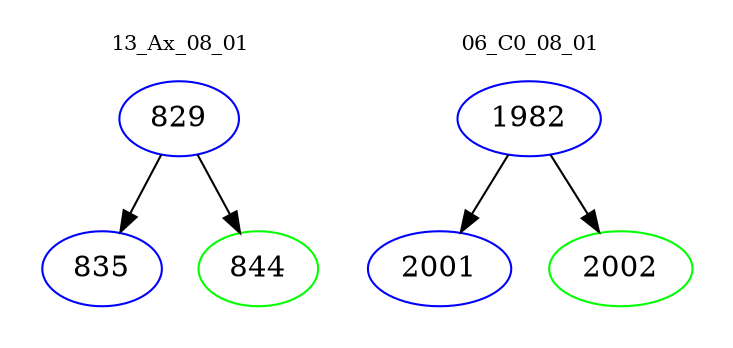 digraph{
subgraph cluster_0 {
color = white
label = "13_Ax_08_01";
fontsize=10;
T0_829 [label="829", color="blue"]
T0_829 -> T0_835 [color="black"]
T0_835 [label="835", color="blue"]
T0_829 -> T0_844 [color="black"]
T0_844 [label="844", color="green"]
}
subgraph cluster_1 {
color = white
label = "06_C0_08_01";
fontsize=10;
T1_1982 [label="1982", color="blue"]
T1_1982 -> T1_2001 [color="black"]
T1_2001 [label="2001", color="blue"]
T1_1982 -> T1_2002 [color="black"]
T1_2002 [label="2002", color="green"]
}
}
